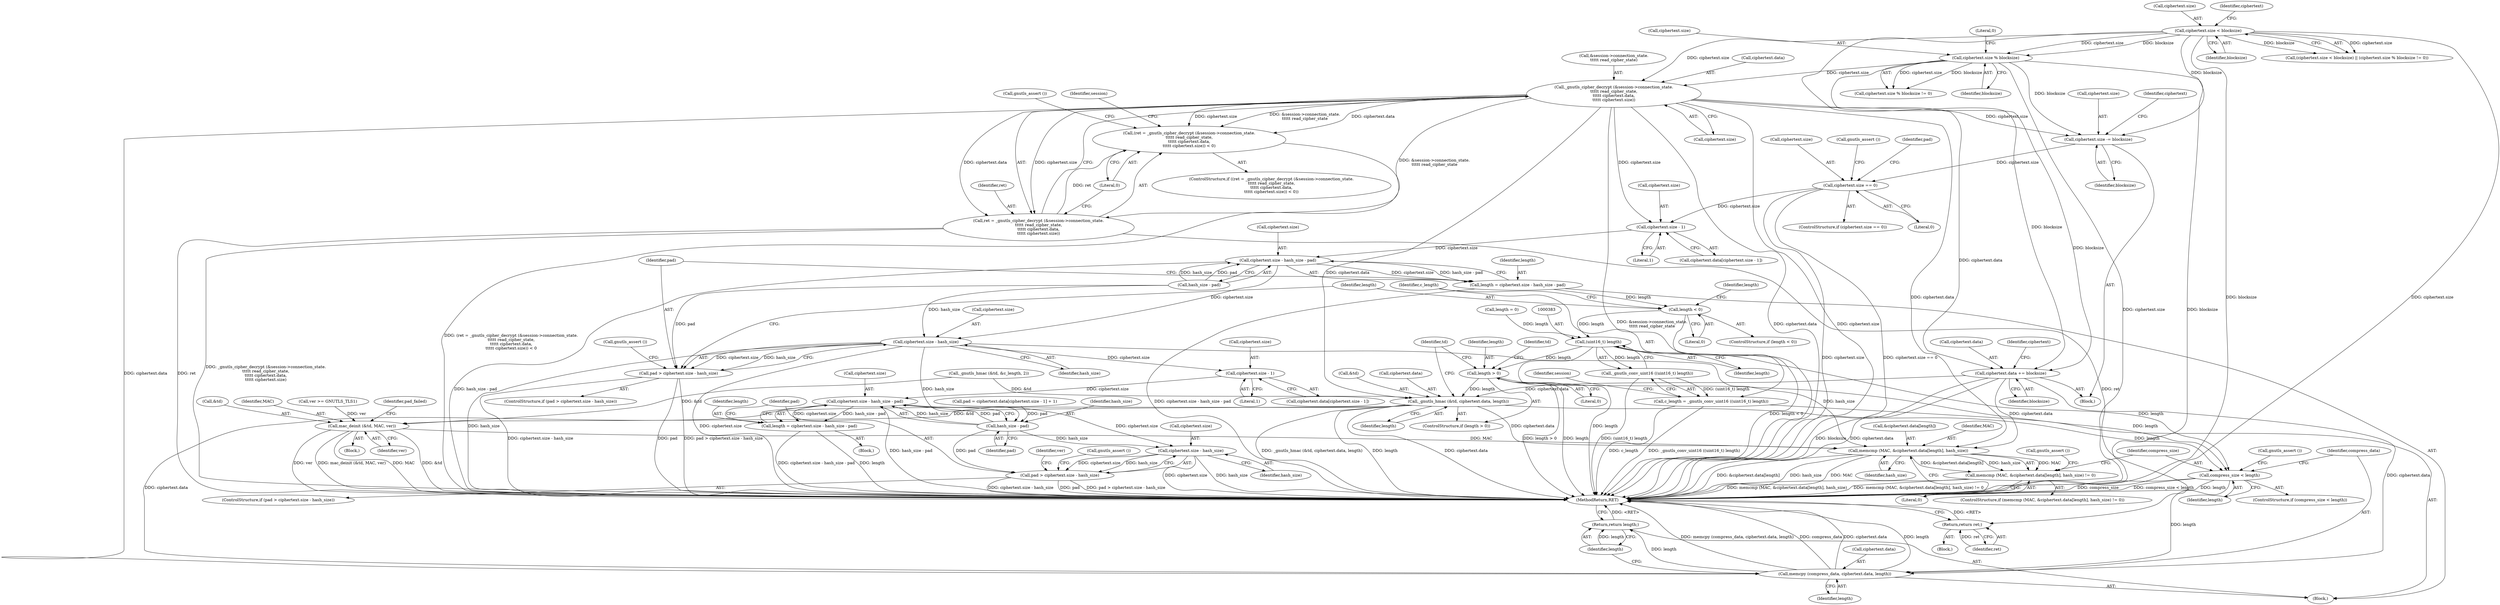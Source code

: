 digraph "0_savannah_bc8102405fda11ea00ca3b42acc4f4bce9d6e97b_0@API" {
"1000239" [label="(Call,_gnutls_cipher_decrypt (&session->connection_state.\n\t\t\t\t\t read_cipher_state,\n\t\t\t\t\t ciphertext.data,\n\t\t\t\t\t ciphertext.size))"];
"1000225" [label="(Call,ciphertext.size % blocksize)"];
"1000219" [label="(Call,ciphertext.size < blocksize)"];
"1000236" [label="(Call,(ret = _gnutls_cipher_decrypt (&session->connection_state.\n\t\t\t\t\t read_cipher_state,\n\t\t\t\t\t ciphertext.data,\n\t\t\t\t\t ciphertext.size)) < 0)"];
"1000237" [label="(Call,ret = _gnutls_cipher_decrypt (&session->connection_state.\n\t\t\t\t\t read_cipher_state,\n\t\t\t\t\t ciphertext.data,\n\t\t\t\t\t ciphertext.size))"];
"1000255" [label="(Return,return ret;)"];
"1000266" [label="(Call,ciphertext.size -= blocksize)"];
"1000277" [label="(Call,ciphertext.size == 0)"];
"1000293" [label="(Call,ciphertext.size - 1)"];
"1000301" [label="(Call,ciphertext.size - hash_size - pad)"];
"1000299" [label="(Call,length = ciphertext.size - hash_size - pad)"];
"1000373" [label="(Call,length < 0)"];
"1000382" [label="(Call,(uint16_t) length)"];
"1000381" [label="(Call,_gnutls_conv_uint16 ((uint16_t) length))"];
"1000379" [label="(Call,c_length = _gnutls_conv_uint16 ((uint16_t) length))"];
"1000434" [label="(Call,length > 0)"];
"1000437" [label="(Call,_gnutls_hmac (&td, ciphertext.data, length))"];
"1000444" [label="(Call,mac_deinit (&td, MAC, ver))"];
"1000457" [label="(Call,memcmp (MAC, &ciphertext.data[length], hash_size))"];
"1000456" [label="(Call,memcmp (MAC, &ciphertext.data[length], hash_size) != 0)"];
"1000472" [label="(Call,compress_size < length)"];
"1000479" [label="(Call,memcpy (compress_data, ciphertext.data, length))"];
"1000485" [label="(Return,return length;)"];
"1000311" [label="(Call,ciphertext.size - hash_size)"];
"1000309" [label="(Call,pad > ciphertext.size - hash_size)"];
"1000325" [label="(Call,ciphertext.size - 1)"];
"1000333" [label="(Call,ciphertext.size - hash_size - pad)"];
"1000331" [label="(Call,length = ciphertext.size - hash_size - pad)"];
"1000343" [label="(Call,ciphertext.size - hash_size)"];
"1000341" [label="(Call,pad > ciphertext.size - hash_size)"];
"1000337" [label="(Call,hash_size - pad)"];
"1000271" [label="(Call,ciphertext.data += blocksize)"];
"1000393" [label="(Block,)"];
"1000484" [label="(Identifier,length)"];
"1000468" [label="(Call,gnutls_assert ())"];
"1000364" [label="(Identifier,ver)"];
"1000249" [label="(Call,ciphertext.size)"];
"1000437" [label="(Call,_gnutls_hmac (&td, ciphertext.data, length))"];
"1000481" [label="(Call,ciphertext.data)"];
"1000220" [label="(Call,ciphertext.size)"];
"1000376" [label="(Call,length = 0)"];
"1000340" [label="(ControlStructure,if (pad > ciphertext.size - hash_size))"];
"1000474" [label="(Identifier,length)"];
"1000326" [label="(Call,ciphertext.size)"];
"1000224" [label="(Call,ciphertext.size % blocksize != 0)"];
"1000443" [label="(Identifier,length)"];
"1000316" [label="(Block,)"];
"1000266" [label="(Call,ciphertext.size -= blocksize)"];
"1000380" [label="(Identifier,c_length)"];
"1000300" [label="(Identifier,length)"];
"1000229" [label="(Identifier,blocksize)"];
"1000226" [label="(Call,ciphertext.size)"];
"1000261" [label="(Identifier,session)"];
"1000252" [label="(Literal,0)"];
"1000344" [label="(Call,ciphertext.size)"];
"1000276" [label="(ControlStructure,if (ciphertext.size == 0))"];
"1000238" [label="(Identifier,ret)"];
"1000384" [label="(Identifier,length)"];
"1000271" [label="(Call,ciphertext.data += blocksize)"];
"1000435" [label="(Identifier,length)"];
"1000255" [label="(Return,return ret;)"];
"1000472" [label="(Call,compress_size < length)"];
"1000223" [label="(Identifier,blocksize)"];
"1000447" [label="(Identifier,MAC)"];
"1000338" [label="(Identifier,hash_size)"];
"1000325" [label="(Call,ciphertext.size - 1)"];
"1000433" [label="(ControlStructure,if (length > 0))"];
"1000480" [label="(Identifier,compress_data)"];
"1000331" [label="(Call,length = ciphertext.size - hash_size - pad)"];
"1000465" [label="(Identifier,hash_size)"];
"1000293" [label="(Call,ciphertext.size - 1)"];
"1000253" [label="(Block,)"];
"1000476" [label="(Call,gnutls_assert ())"];
"1000379" [label="(Call,c_length = _gnutls_conv_uint16 ((uint16_t) length))"];
"1000219" [label="(Call,ciphertext.size < blocksize)"];
"1000310" [label="(Identifier,pad)"];
"1000375" [label="(Literal,0)"];
"1000227" [label="(Identifier,ciphertext)"];
"1000333" [label="(Call,ciphertext.size - hash_size - pad)"];
"1000317" [label="(Call,gnutls_assert ())"];
"1000479" [label="(Call,memcpy (compress_data, ciphertext.data, length))"];
"1000270" [label="(Identifier,blocksize)"];
"1000341" [label="(Call,pad > ciphertext.size - hash_size)"];
"1000236" [label="(Call,(ret = _gnutls_cipher_decrypt (&session->connection_state.\n\t\t\t\t\t read_cipher_state,\n\t\t\t\t\t ciphertext.data,\n\t\t\t\t\t ciphertext.size)) < 0)"];
"1000459" [label="(Call,&ciphertext.data[length])"];
"1000466" [label="(Literal,0)"];
"1000411" [label="(Call,ver >= GNUTLS_TLS1)"];
"1000321" [label="(Call,ciphertext.data[ciphertext.size - 1])"];
"1000237" [label="(Call,ret = _gnutls_cipher_decrypt (&session->connection_state.\n\t\t\t\t\t read_cipher_state,\n\t\t\t\t\t ciphertext.data,\n\t\t\t\t\t ciphertext.size))"];
"1000265" [label="(Block,)"];
"1000473" [label="(Identifier,compress_size)"];
"1000382" [label="(Call,(uint16_t) length)"];
"1000451" [label="(Identifier,pad_failed)"];
"1000389" [label="(Identifier,session)"];
"1000278" [label="(Call,ciphertext.size)"];
"1000283" [label="(Call,gnutls_assert ())"];
"1000485" [label="(Return,return length;)"];
"1000230" [label="(Literal,0)"];
"1000256" [label="(Identifier,ret)"];
"1000427" [label="(Call,_gnutls_hmac (&td, &c_length, 2))"];
"1000436" [label="(Literal,0)"];
"1000289" [label="(Call,ciphertext.data[ciphertext.size - 1])"];
"1000118" [label="(Block,)"];
"1000294" [label="(Call,ciphertext.size)"];
"1000235" [label="(ControlStructure,if ((ret = _gnutls_cipher_decrypt (&session->connection_state.\n\t\t\t\t\t read_cipher_state,\n\t\t\t\t\t ciphertext.data,\n\t\t\t\t\t ciphertext.size)) < 0))"];
"1000297" [label="(Literal,1)"];
"1000456" [label="(Call,memcmp (MAC, &ciphertext.data[length], hash_size) != 0)"];
"1000448" [label="(Identifier,ver)"];
"1000458" [label="(Identifier,MAC)"];
"1000287" [label="(Identifier,pad)"];
"1000334" [label="(Call,ciphertext.size)"];
"1000381" [label="(Call,_gnutls_conv_uint16 ((uint16_t) length))"];
"1000343" [label="(Call,ciphertext.size - hash_size)"];
"1000487" [label="(MethodReturn,RET)"];
"1000457" [label="(Call,memcmp (MAC, &ciphertext.data[length], hash_size))"];
"1000246" [label="(Call,ciphertext.data)"];
"1000218" [label="(Call,(ciphertext.size < blocksize) || (ciphertext.size % blocksize != 0))"];
"1000339" [label="(Identifier,pad)"];
"1000267" [label="(Call,ciphertext.size)"];
"1000273" [label="(Identifier,ciphertext)"];
"1000439" [label="(Identifier,td)"];
"1000342" [label="(Identifier,pad)"];
"1000311" [label="(Call,ciphertext.size - hash_size)"];
"1000312" [label="(Call,ciphertext.size)"];
"1000315" [label="(Identifier,hash_size)"];
"1000445" [label="(Call,&td)"];
"1000279" [label="(Identifier,ciphertext)"];
"1000240" [label="(Call,&session->connection_state.\n\t\t\t\t\t read_cipher_state)"];
"1000302" [label="(Call,ciphertext.size)"];
"1000305" [label="(Call,hash_size - pad)"];
"1000318" [label="(Call,pad = ciphertext.data[ciphertext.size - 1] + 1)"];
"1000444" [label="(Call,mac_deinit (&td, MAC, ver))"];
"1000486" [label="(Identifier,length)"];
"1000471" [label="(ControlStructure,if (compress_size < length))"];
"1000434" [label="(Call,length > 0)"];
"1000275" [label="(Identifier,blocksize)"];
"1000440" [label="(Call,ciphertext.data)"];
"1000347" [label="(Identifier,hash_size)"];
"1000372" [label="(ControlStructure,if (length < 0))"];
"1000272" [label="(Call,ciphertext.data)"];
"1000299" [label="(Call,length = ciphertext.size - hash_size - pad)"];
"1000329" [label="(Literal,1)"];
"1000254" [label="(Call,gnutls_assert ())"];
"1000455" [label="(ControlStructure,if (memcmp (MAC, &ciphertext.data[length], hash_size) != 0))"];
"1000277" [label="(Call,ciphertext.size == 0)"];
"1000225" [label="(Call,ciphertext.size % blocksize)"];
"1000438" [label="(Call,&td)"];
"1000281" [label="(Literal,0)"];
"1000309" [label="(Call,pad > ciphertext.size - hash_size)"];
"1000301" [label="(Call,ciphertext.size - hash_size - pad)"];
"1000239" [label="(Call,_gnutls_cipher_decrypt (&session->connection_state.\n\t\t\t\t\t read_cipher_state,\n\t\t\t\t\t ciphertext.data,\n\t\t\t\t\t ciphertext.size))"];
"1000446" [label="(Identifier,td)"];
"1000377" [label="(Identifier,length)"];
"1000349" [label="(Call,gnutls_assert ())"];
"1000374" [label="(Identifier,length)"];
"1000337" [label="(Call,hash_size - pad)"];
"1000373" [label="(Call,length < 0)"];
"1000332" [label="(Identifier,length)"];
"1000308" [label="(ControlStructure,if (pad > ciphertext.size - hash_size))"];
"1000239" -> "1000237"  [label="AST: "];
"1000239" -> "1000249"  [label="CFG: "];
"1000240" -> "1000239"  [label="AST: "];
"1000246" -> "1000239"  [label="AST: "];
"1000249" -> "1000239"  [label="AST: "];
"1000237" -> "1000239"  [label="CFG: "];
"1000239" -> "1000487"  [label="DDG: &session->connection_state.\n\t\t\t\t\t read_cipher_state"];
"1000239" -> "1000487"  [label="DDG: ciphertext.data"];
"1000239" -> "1000487"  [label="DDG: ciphertext.size"];
"1000239" -> "1000236"  [label="DDG: &session->connection_state.\n\t\t\t\t\t read_cipher_state"];
"1000239" -> "1000236"  [label="DDG: ciphertext.data"];
"1000239" -> "1000236"  [label="DDG: ciphertext.size"];
"1000239" -> "1000237"  [label="DDG: &session->connection_state.\n\t\t\t\t\t read_cipher_state"];
"1000239" -> "1000237"  [label="DDG: ciphertext.data"];
"1000239" -> "1000237"  [label="DDG: ciphertext.size"];
"1000225" -> "1000239"  [label="DDG: ciphertext.size"];
"1000219" -> "1000239"  [label="DDG: ciphertext.size"];
"1000239" -> "1000266"  [label="DDG: ciphertext.size"];
"1000239" -> "1000271"  [label="DDG: ciphertext.data"];
"1000239" -> "1000293"  [label="DDG: ciphertext.size"];
"1000239" -> "1000437"  [label="DDG: ciphertext.data"];
"1000239" -> "1000457"  [label="DDG: ciphertext.data"];
"1000239" -> "1000479"  [label="DDG: ciphertext.data"];
"1000225" -> "1000224"  [label="AST: "];
"1000225" -> "1000229"  [label="CFG: "];
"1000226" -> "1000225"  [label="AST: "];
"1000229" -> "1000225"  [label="AST: "];
"1000230" -> "1000225"  [label="CFG: "];
"1000225" -> "1000487"  [label="DDG: ciphertext.size"];
"1000225" -> "1000487"  [label="DDG: blocksize"];
"1000225" -> "1000224"  [label="DDG: ciphertext.size"];
"1000225" -> "1000224"  [label="DDG: blocksize"];
"1000219" -> "1000225"  [label="DDG: ciphertext.size"];
"1000219" -> "1000225"  [label="DDG: blocksize"];
"1000225" -> "1000266"  [label="DDG: blocksize"];
"1000225" -> "1000271"  [label="DDG: blocksize"];
"1000219" -> "1000218"  [label="AST: "];
"1000219" -> "1000223"  [label="CFG: "];
"1000220" -> "1000219"  [label="AST: "];
"1000223" -> "1000219"  [label="AST: "];
"1000227" -> "1000219"  [label="CFG: "];
"1000218" -> "1000219"  [label="CFG: "];
"1000219" -> "1000487"  [label="DDG: blocksize"];
"1000219" -> "1000487"  [label="DDG: ciphertext.size"];
"1000219" -> "1000218"  [label="DDG: ciphertext.size"];
"1000219" -> "1000218"  [label="DDG: blocksize"];
"1000219" -> "1000266"  [label="DDG: blocksize"];
"1000219" -> "1000271"  [label="DDG: blocksize"];
"1000236" -> "1000235"  [label="AST: "];
"1000236" -> "1000252"  [label="CFG: "];
"1000237" -> "1000236"  [label="AST: "];
"1000252" -> "1000236"  [label="AST: "];
"1000254" -> "1000236"  [label="CFG: "];
"1000261" -> "1000236"  [label="CFG: "];
"1000236" -> "1000487"  [label="DDG: (ret = _gnutls_cipher_decrypt (&session->connection_state.\n\t\t\t\t\t read_cipher_state,\n\t\t\t\t\t ciphertext.data,\n\t\t\t\t\t ciphertext.size)) < 0"];
"1000237" -> "1000236"  [label="DDG: ret"];
"1000238" -> "1000237"  [label="AST: "];
"1000252" -> "1000237"  [label="CFG: "];
"1000237" -> "1000487"  [label="DDG: _gnutls_cipher_decrypt (&session->connection_state.\n\t\t\t\t\t read_cipher_state,\n\t\t\t\t\t ciphertext.data,\n\t\t\t\t\t ciphertext.size)"];
"1000237" -> "1000487"  [label="DDG: ret"];
"1000237" -> "1000255"  [label="DDG: ret"];
"1000255" -> "1000253"  [label="AST: "];
"1000255" -> "1000256"  [label="CFG: "];
"1000256" -> "1000255"  [label="AST: "];
"1000487" -> "1000255"  [label="CFG: "];
"1000255" -> "1000487"  [label="DDG: <RET>"];
"1000256" -> "1000255"  [label="DDG: ret"];
"1000266" -> "1000265"  [label="AST: "];
"1000266" -> "1000270"  [label="CFG: "];
"1000267" -> "1000266"  [label="AST: "];
"1000270" -> "1000266"  [label="AST: "];
"1000273" -> "1000266"  [label="CFG: "];
"1000266" -> "1000277"  [label="DDG: ciphertext.size"];
"1000277" -> "1000276"  [label="AST: "];
"1000277" -> "1000281"  [label="CFG: "];
"1000278" -> "1000277"  [label="AST: "];
"1000281" -> "1000277"  [label="AST: "];
"1000283" -> "1000277"  [label="CFG: "];
"1000287" -> "1000277"  [label="CFG: "];
"1000277" -> "1000487"  [label="DDG: ciphertext.size"];
"1000277" -> "1000487"  [label="DDG: ciphertext.size == 0"];
"1000277" -> "1000293"  [label="DDG: ciphertext.size"];
"1000293" -> "1000289"  [label="AST: "];
"1000293" -> "1000297"  [label="CFG: "];
"1000294" -> "1000293"  [label="AST: "];
"1000297" -> "1000293"  [label="AST: "];
"1000289" -> "1000293"  [label="CFG: "];
"1000293" -> "1000301"  [label="DDG: ciphertext.size"];
"1000301" -> "1000299"  [label="AST: "];
"1000301" -> "1000305"  [label="CFG: "];
"1000302" -> "1000301"  [label="AST: "];
"1000305" -> "1000301"  [label="AST: "];
"1000299" -> "1000301"  [label="CFG: "];
"1000301" -> "1000487"  [label="DDG: hash_size - pad"];
"1000301" -> "1000299"  [label="DDG: ciphertext.size"];
"1000301" -> "1000299"  [label="DDG: hash_size - pad"];
"1000305" -> "1000301"  [label="DDG: hash_size"];
"1000305" -> "1000301"  [label="DDG: pad"];
"1000301" -> "1000311"  [label="DDG: ciphertext.size"];
"1000299" -> "1000118"  [label="AST: "];
"1000300" -> "1000299"  [label="AST: "];
"1000310" -> "1000299"  [label="CFG: "];
"1000299" -> "1000487"  [label="DDG: ciphertext.size - hash_size - pad"];
"1000299" -> "1000373"  [label="DDG: length"];
"1000373" -> "1000372"  [label="AST: "];
"1000373" -> "1000375"  [label="CFG: "];
"1000374" -> "1000373"  [label="AST: "];
"1000375" -> "1000373"  [label="AST: "];
"1000377" -> "1000373"  [label="CFG: "];
"1000380" -> "1000373"  [label="CFG: "];
"1000373" -> "1000487"  [label="DDG: length < 0"];
"1000373" -> "1000382"  [label="DDG: length"];
"1000382" -> "1000381"  [label="AST: "];
"1000382" -> "1000384"  [label="CFG: "];
"1000383" -> "1000382"  [label="AST: "];
"1000384" -> "1000382"  [label="AST: "];
"1000381" -> "1000382"  [label="CFG: "];
"1000382" -> "1000487"  [label="DDG: length"];
"1000382" -> "1000381"  [label="DDG: length"];
"1000376" -> "1000382"  [label="DDG: length"];
"1000382" -> "1000434"  [label="DDG: length"];
"1000382" -> "1000472"  [label="DDG: length"];
"1000381" -> "1000379"  [label="AST: "];
"1000379" -> "1000381"  [label="CFG: "];
"1000381" -> "1000487"  [label="DDG: (uint16_t) length"];
"1000381" -> "1000379"  [label="DDG: (uint16_t) length"];
"1000379" -> "1000118"  [label="AST: "];
"1000380" -> "1000379"  [label="AST: "];
"1000389" -> "1000379"  [label="CFG: "];
"1000379" -> "1000487"  [label="DDG: c_length"];
"1000379" -> "1000487"  [label="DDG: _gnutls_conv_uint16 ((uint16_t) length)"];
"1000434" -> "1000433"  [label="AST: "];
"1000434" -> "1000436"  [label="CFG: "];
"1000435" -> "1000434"  [label="AST: "];
"1000436" -> "1000434"  [label="AST: "];
"1000439" -> "1000434"  [label="CFG: "];
"1000446" -> "1000434"  [label="CFG: "];
"1000434" -> "1000487"  [label="DDG: length > 0"];
"1000434" -> "1000487"  [label="DDG: length"];
"1000434" -> "1000437"  [label="DDG: length"];
"1000434" -> "1000472"  [label="DDG: length"];
"1000437" -> "1000433"  [label="AST: "];
"1000437" -> "1000443"  [label="CFG: "];
"1000438" -> "1000437"  [label="AST: "];
"1000440" -> "1000437"  [label="AST: "];
"1000443" -> "1000437"  [label="AST: "];
"1000446" -> "1000437"  [label="CFG: "];
"1000437" -> "1000487"  [label="DDG: _gnutls_hmac (&td, ciphertext.data, length)"];
"1000437" -> "1000487"  [label="DDG: length"];
"1000437" -> "1000487"  [label="DDG: ciphertext.data"];
"1000427" -> "1000437"  [label="DDG: &td"];
"1000271" -> "1000437"  [label="DDG: ciphertext.data"];
"1000437" -> "1000444"  [label="DDG: &td"];
"1000437" -> "1000457"  [label="DDG: ciphertext.data"];
"1000437" -> "1000472"  [label="DDG: length"];
"1000437" -> "1000479"  [label="DDG: ciphertext.data"];
"1000444" -> "1000393"  [label="AST: "];
"1000444" -> "1000448"  [label="CFG: "];
"1000445" -> "1000444"  [label="AST: "];
"1000447" -> "1000444"  [label="AST: "];
"1000448" -> "1000444"  [label="AST: "];
"1000451" -> "1000444"  [label="CFG: "];
"1000444" -> "1000487"  [label="DDG: MAC"];
"1000444" -> "1000487"  [label="DDG: &td"];
"1000444" -> "1000487"  [label="DDG: ver"];
"1000444" -> "1000487"  [label="DDG: mac_deinit (&td, MAC, ver)"];
"1000427" -> "1000444"  [label="DDG: &td"];
"1000411" -> "1000444"  [label="DDG: ver"];
"1000444" -> "1000457"  [label="DDG: MAC"];
"1000457" -> "1000456"  [label="AST: "];
"1000457" -> "1000465"  [label="CFG: "];
"1000458" -> "1000457"  [label="AST: "];
"1000459" -> "1000457"  [label="AST: "];
"1000465" -> "1000457"  [label="AST: "];
"1000466" -> "1000457"  [label="CFG: "];
"1000457" -> "1000487"  [label="DDG: &ciphertext.data[length]"];
"1000457" -> "1000487"  [label="DDG: hash_size"];
"1000457" -> "1000487"  [label="DDG: MAC"];
"1000457" -> "1000456"  [label="DDG: MAC"];
"1000457" -> "1000456"  [label="DDG: &ciphertext.data[length]"];
"1000457" -> "1000456"  [label="DDG: hash_size"];
"1000271" -> "1000457"  [label="DDG: ciphertext.data"];
"1000311" -> "1000457"  [label="DDG: hash_size"];
"1000456" -> "1000455"  [label="AST: "];
"1000456" -> "1000466"  [label="CFG: "];
"1000466" -> "1000456"  [label="AST: "];
"1000468" -> "1000456"  [label="CFG: "];
"1000473" -> "1000456"  [label="CFG: "];
"1000456" -> "1000487"  [label="DDG: memcmp (MAC, &ciphertext.data[length], hash_size)"];
"1000456" -> "1000487"  [label="DDG: memcmp (MAC, &ciphertext.data[length], hash_size) != 0"];
"1000472" -> "1000471"  [label="AST: "];
"1000472" -> "1000474"  [label="CFG: "];
"1000473" -> "1000472"  [label="AST: "];
"1000474" -> "1000472"  [label="AST: "];
"1000476" -> "1000472"  [label="CFG: "];
"1000480" -> "1000472"  [label="CFG: "];
"1000472" -> "1000487"  [label="DDG: compress_size < length"];
"1000472" -> "1000487"  [label="DDG: length"];
"1000472" -> "1000487"  [label="DDG: compress_size"];
"1000472" -> "1000479"  [label="DDG: length"];
"1000479" -> "1000118"  [label="AST: "];
"1000479" -> "1000484"  [label="CFG: "];
"1000480" -> "1000479"  [label="AST: "];
"1000481" -> "1000479"  [label="AST: "];
"1000484" -> "1000479"  [label="AST: "];
"1000486" -> "1000479"  [label="CFG: "];
"1000479" -> "1000487"  [label="DDG: memcpy (compress_data, ciphertext.data, length)"];
"1000479" -> "1000487"  [label="DDG: compress_data"];
"1000479" -> "1000487"  [label="DDG: ciphertext.data"];
"1000479" -> "1000487"  [label="DDG: length"];
"1000271" -> "1000479"  [label="DDG: ciphertext.data"];
"1000479" -> "1000485"  [label="DDG: length"];
"1000485" -> "1000118"  [label="AST: "];
"1000485" -> "1000486"  [label="CFG: "];
"1000486" -> "1000485"  [label="AST: "];
"1000487" -> "1000485"  [label="CFG: "];
"1000485" -> "1000487"  [label="DDG: <RET>"];
"1000486" -> "1000485"  [label="DDG: length"];
"1000311" -> "1000309"  [label="AST: "];
"1000311" -> "1000315"  [label="CFG: "];
"1000312" -> "1000311"  [label="AST: "];
"1000315" -> "1000311"  [label="AST: "];
"1000309" -> "1000311"  [label="CFG: "];
"1000311" -> "1000487"  [label="DDG: ciphertext.size"];
"1000311" -> "1000487"  [label="DDG: hash_size"];
"1000311" -> "1000309"  [label="DDG: ciphertext.size"];
"1000311" -> "1000309"  [label="DDG: hash_size"];
"1000305" -> "1000311"  [label="DDG: hash_size"];
"1000311" -> "1000325"  [label="DDG: ciphertext.size"];
"1000311" -> "1000337"  [label="DDG: hash_size"];
"1000309" -> "1000308"  [label="AST: "];
"1000310" -> "1000309"  [label="AST: "];
"1000317" -> "1000309"  [label="CFG: "];
"1000374" -> "1000309"  [label="CFG: "];
"1000309" -> "1000487"  [label="DDG: pad"];
"1000309" -> "1000487"  [label="DDG: pad > ciphertext.size - hash_size"];
"1000309" -> "1000487"  [label="DDG: ciphertext.size - hash_size"];
"1000305" -> "1000309"  [label="DDG: pad"];
"1000325" -> "1000321"  [label="AST: "];
"1000325" -> "1000329"  [label="CFG: "];
"1000326" -> "1000325"  [label="AST: "];
"1000329" -> "1000325"  [label="AST: "];
"1000321" -> "1000325"  [label="CFG: "];
"1000325" -> "1000333"  [label="DDG: ciphertext.size"];
"1000333" -> "1000331"  [label="AST: "];
"1000333" -> "1000337"  [label="CFG: "];
"1000334" -> "1000333"  [label="AST: "];
"1000337" -> "1000333"  [label="AST: "];
"1000331" -> "1000333"  [label="CFG: "];
"1000333" -> "1000487"  [label="DDG: hash_size - pad"];
"1000333" -> "1000331"  [label="DDG: ciphertext.size"];
"1000333" -> "1000331"  [label="DDG: hash_size - pad"];
"1000337" -> "1000333"  [label="DDG: hash_size"];
"1000337" -> "1000333"  [label="DDG: pad"];
"1000333" -> "1000343"  [label="DDG: ciphertext.size"];
"1000331" -> "1000316"  [label="AST: "];
"1000332" -> "1000331"  [label="AST: "];
"1000342" -> "1000331"  [label="CFG: "];
"1000331" -> "1000487"  [label="DDG: ciphertext.size - hash_size - pad"];
"1000331" -> "1000487"  [label="DDG: length"];
"1000343" -> "1000341"  [label="AST: "];
"1000343" -> "1000347"  [label="CFG: "];
"1000344" -> "1000343"  [label="AST: "];
"1000347" -> "1000343"  [label="AST: "];
"1000341" -> "1000343"  [label="CFG: "];
"1000343" -> "1000487"  [label="DDG: ciphertext.size"];
"1000343" -> "1000487"  [label="DDG: hash_size"];
"1000343" -> "1000341"  [label="DDG: ciphertext.size"];
"1000343" -> "1000341"  [label="DDG: hash_size"];
"1000337" -> "1000343"  [label="DDG: hash_size"];
"1000341" -> "1000340"  [label="AST: "];
"1000342" -> "1000341"  [label="AST: "];
"1000349" -> "1000341"  [label="CFG: "];
"1000364" -> "1000341"  [label="CFG: "];
"1000341" -> "1000487"  [label="DDG: ciphertext.size - hash_size"];
"1000341" -> "1000487"  [label="DDG: pad"];
"1000341" -> "1000487"  [label="DDG: pad > ciphertext.size - hash_size"];
"1000337" -> "1000341"  [label="DDG: pad"];
"1000337" -> "1000339"  [label="CFG: "];
"1000338" -> "1000337"  [label="AST: "];
"1000339" -> "1000337"  [label="AST: "];
"1000318" -> "1000337"  [label="DDG: pad"];
"1000271" -> "1000265"  [label="AST: "];
"1000271" -> "1000275"  [label="CFG: "];
"1000272" -> "1000271"  [label="AST: "];
"1000275" -> "1000271"  [label="AST: "];
"1000279" -> "1000271"  [label="CFG: "];
"1000271" -> "1000487"  [label="DDG: blocksize"];
"1000271" -> "1000487"  [label="DDG: ciphertext.data"];
}
